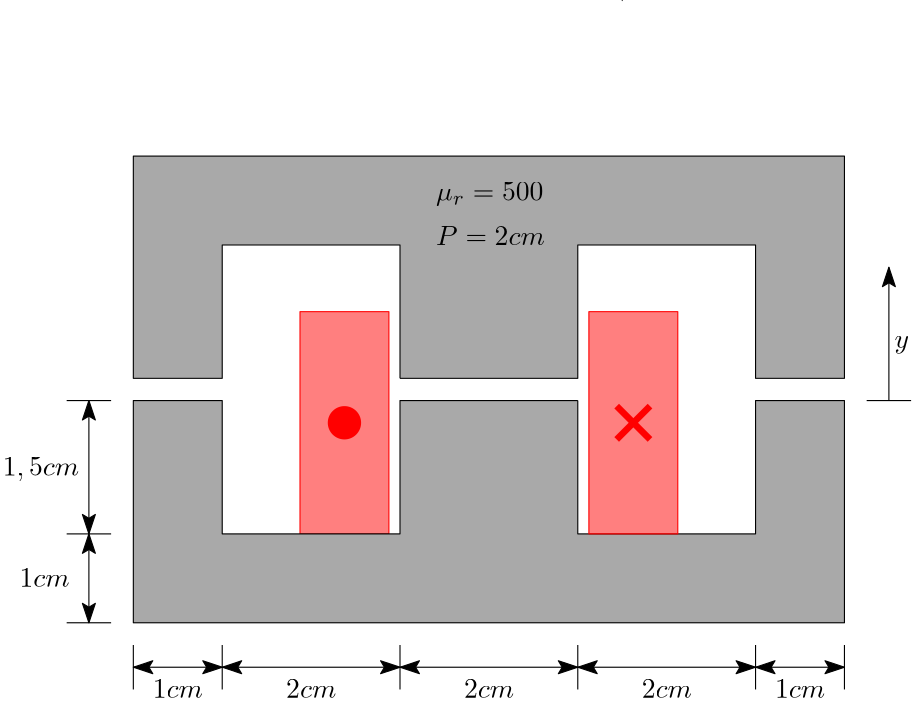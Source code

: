 <?xml version="1.0"?>
<!DOCTYPE ipe SYSTEM "ipe.dtd">
<ipe version="70218" creator="Ipe 7.2.24">
<info created="D:20210901134433" modified="D:20210901134727"/>
<ipestyle name="basic">
<symbol name="arrow/arc(spx)">
<path stroke="sym-stroke" fill="sym-stroke" pen="sym-pen">
0 0 m
-1 0.333 l
-1 -0.333 l
h
</path>
</symbol>
<symbol name="arrow/farc(spx)">
<path stroke="sym-stroke" fill="white" pen="sym-pen">
0 0 m
-1 0.333 l
-1 -0.333 l
h
</path>
</symbol>
<symbol name="arrow/ptarc(spx)">
<path stroke="sym-stroke" fill="sym-stroke" pen="sym-pen">
0 0 m
-1 0.333 l
-0.8 0 l
-1 -0.333 l
h
</path>
</symbol>
<symbol name="arrow/fptarc(spx)">
<path stroke="sym-stroke" fill="white" pen="sym-pen">
0 0 m
-1 0.333 l
-0.8 0 l
-1 -0.333 l
h
</path>
</symbol>
<symbol name="mark/circle(sx)" transformations="translations">
<path fill="sym-stroke">
0.6 0 0 0.6 0 0 e
0.4 0 0 0.4 0 0 e
</path>
</symbol>
<symbol name="mark/disk(sx)" transformations="translations">
<path fill="sym-stroke">
0.6 0 0 0.6 0 0 e
</path>
</symbol>
<symbol name="mark/fdisk(sfx)" transformations="translations">
<group>
<path fill="sym-fill">
0.5 0 0 0.5 0 0 e
</path>
<path fill="sym-stroke" fillrule="eofill">
0.6 0 0 0.6 0 0 e
0.4 0 0 0.4 0 0 e
</path>
</group>
</symbol>
<symbol name="mark/box(sx)" transformations="translations">
<path fill="sym-stroke" fillrule="eofill">
-0.6 -0.6 m
0.6 -0.6 l
0.6 0.6 l
-0.6 0.6 l
h
-0.4 -0.4 m
0.4 -0.4 l
0.4 0.4 l
-0.4 0.4 l
h
</path>
</symbol>
<symbol name="mark/square(sx)" transformations="translations">
<path fill="sym-stroke">
-0.6 -0.6 m
0.6 -0.6 l
0.6 0.6 l
-0.6 0.6 l
h
</path>
</symbol>
<symbol name="mark/fsquare(sfx)" transformations="translations">
<group>
<path fill="sym-fill">
-0.5 -0.5 m
0.5 -0.5 l
0.5 0.5 l
-0.5 0.5 l
h
</path>
<path fill="sym-stroke" fillrule="eofill">
-0.6 -0.6 m
0.6 -0.6 l
0.6 0.6 l
-0.6 0.6 l
h
-0.4 -0.4 m
0.4 -0.4 l
0.4 0.4 l
-0.4 0.4 l
h
</path>
</group>
</symbol>
<symbol name="mark/cross(sx)" transformations="translations">
<group>
<path fill="sym-stroke">
-0.43 -0.57 m
0.57 0.43 l
0.43 0.57 l
-0.57 -0.43 l
h
</path>
<path fill="sym-stroke">
-0.43 0.57 m
0.57 -0.43 l
0.43 -0.57 l
-0.57 0.43 l
h
</path>
</group>
</symbol>
<symbol name="arrow/fnormal(spx)">
<path stroke="sym-stroke" fill="white" pen="sym-pen">
0 0 m
-1 0.333 l
-1 -0.333 l
h
</path>
</symbol>
<symbol name="arrow/pointed(spx)">
<path stroke="sym-stroke" fill="sym-stroke" pen="sym-pen">
0 0 m
-1 0.333 l
-0.8 0 l
-1 -0.333 l
h
</path>
</symbol>
<symbol name="arrow/fpointed(spx)">
<path stroke="sym-stroke" fill="white" pen="sym-pen">
0 0 m
-1 0.333 l
-0.8 0 l
-1 -0.333 l
h
</path>
</symbol>
<symbol name="arrow/linear(spx)">
<path stroke="sym-stroke" pen="sym-pen">
-1 0.333 m
0 0 l
-1 -0.333 l
</path>
</symbol>
<symbol name="arrow/fdouble(spx)">
<path stroke="sym-stroke" fill="white" pen="sym-pen">
0 0 m
-1 0.333 l
-1 -0.333 l
h
-1 0 m
-2 0.333 l
-2 -0.333 l
h
</path>
</symbol>
<symbol name="arrow/double(spx)">
<path stroke="sym-stroke" fill="sym-stroke" pen="sym-pen">
0 0 m
-1 0.333 l
-1 -0.333 l
h
-1 0 m
-2 0.333 l
-2 -0.333 l
h
</path>
</symbol>
<symbol name="arrow/mid-normal(spx)">
<path stroke="sym-stroke" fill="sym-stroke" pen="sym-pen">
0.5 0 m
-0.5 0.333 l
-0.5 -0.333 l
h
</path>
</symbol>
<symbol name="arrow/mid-fnormal(spx)">
<path stroke="sym-stroke" fill="white" pen="sym-pen">
0.5 0 m
-0.5 0.333 l
-0.5 -0.333 l
h
</path>
</symbol>
<symbol name="arrow/mid-pointed(spx)">
<path stroke="sym-stroke" fill="sym-stroke" pen="sym-pen">
0.5 0 m
-0.5 0.333 l
-0.3 0 l
-0.5 -0.333 l
h
</path>
</symbol>
<symbol name="arrow/mid-fpointed(spx)">
<path stroke="sym-stroke" fill="white" pen="sym-pen">
0.5 0 m
-0.5 0.333 l
-0.3 0 l
-0.5 -0.333 l
h
</path>
</symbol>
<symbol name="arrow/mid-double(spx)">
<path stroke="sym-stroke" fill="sym-stroke" pen="sym-pen">
1 0 m
0 0.333 l
0 -0.333 l
h
0 0 m
-1 0.333 l
-1 -0.333 l
h
</path>
</symbol>
<symbol name="arrow/mid-fdouble(spx)">
<path stroke="sym-stroke" fill="white" pen="sym-pen">
1 0 m
0 0.333 l
0 -0.333 l
h
0 0 m
-1 0.333 l
-1 -0.333 l
h
</path>
</symbol>
<anglesize name="22.5 deg" value="22.5"/>
<anglesize name="30 deg" value="30"/>
<anglesize name="45 deg" value="45"/>
<anglesize name="60 deg" value="60"/>
<anglesize name="90 deg" value="90"/>
<arrowsize name="large" value="10"/>
<arrowsize name="small" value="5"/>
<arrowsize name="tiny" value="3"/>
<color name="blue" value="0 0 1"/>
<color name="brown" value="0.647 0.165 0.165"/>
<color name="darkblue" value="0 0 0.545"/>
<color name="darkcyan" value="0 0.545 0.545"/>
<color name="darkgray" value="0.663"/>
<color name="darkgreen" value="0 0.392 0"/>
<color name="darkmagenta" value="0.545 0 0.545"/>
<color name="darkorange" value="1 0.549 0"/>
<color name="darkred" value="0.545 0 0"/>
<color name="gold" value="1 0.843 0"/>
<color name="gray" value="0.745"/>
<color name="green" value="0 1 0"/>
<color name="lightblue" value="0.678 0.847 0.902"/>
<color name="lightcyan" value="0.878 1 1"/>
<color name="lightgray" value="0.827"/>
<color name="lightgreen" value="0.565 0.933 0.565"/>
<color name="lightyellow" value="1 1 0.878"/>
<color name="navy" value="0 0 0.502"/>
<color name="orange" value="1 0.647 0"/>
<color name="pink" value="1 0.753 0.796"/>
<color name="purple" value="0.627 0.125 0.941"/>
<color name="red" value="1 0 0"/>
<color name="seagreen" value="0.18 0.545 0.341"/>
<color name="turquoise" value="0.251 0.878 0.816"/>
<color name="violet" value="0.933 0.51 0.933"/>
<color name="yellow" value="1 1 0"/>
<dashstyle name="dash dot dotted" value="[4 2 1 2 1 2] 0"/>
<dashstyle name="dash dotted" value="[4 2 1 2] 0"/>
<dashstyle name="dashed" value="[4] 0"/>
<dashstyle name="dotted" value="[1 3] 0"/>
<gridsize name="10 pts (~3.5 mm)" value="10"/>
<gridsize name="14 pts (~5 mm)" value="14"/>
<gridsize name="16 pts (~6 mm)" value="16"/>
<gridsize name="20 pts (~7 mm)" value="20"/>
<gridsize name="28 pts (~10 mm)" value="28"/>
<gridsize name="32 pts (~12 mm)" value="32"/>
<gridsize name="4 pts" value="4"/>
<gridsize name="56 pts (~20 mm)" value="56"/>
<gridsize name="8 pts (~3 mm)" value="8"/>
<opacity name="10%" value="0.1"/>
<opacity name="30%" value="0.3"/>
<opacity name="50%" value="0.5"/>
<opacity name="75%" value="0.75"/>
<pen name="fat" value="1.2"/>
<pen name="heavier" value="0.8"/>
<pen name="ultrafat" value="2"/>
<symbolsize name="large" value="5"/>
<symbolsize name="small" value="2"/>
<symbolsize name="tiny" value="1.1"/>
<textsize name="Huge" value="\Huge"/>
<textsize name="LARGE" value="\LARGE"/>
<textsize name="Large" value="\Large"/>
<textsize name="footnote" value="\footnotesize"/>
<textsize name="huge" value="\huge"/>
<textsize name="large" value="\large"/>
<textsize name="small" value="\small"/>
<textsize name="tiny" value="\tiny"/>
<textstyle name="center" begin="\begin{center}" end="\end{center}"/>
<textstyle name="item" begin="\begin{itemize}\item{}" end="\end{itemize}"/>
<textstyle name="itemize" begin="\begin{itemize}" end="\end{itemize}"/>
<tiling name="falling" angle="-60" step="4" width="1"/>
<tiling name="rising" angle="30" step="4" width="1"/>
</ipestyle>
<page>
<layer name="alpha"/>
<view layers="alpha" active="alpha"/>
<path layer="alpha" matrix="1 0 0 1 -32 0" stroke="red" fill="red" opacity="50%" stroke-opacity="opaque">
220 560 m
220 480 l
252 480 l
252 560 l
h
</path>
<path matrix="1 0 0 1 -32 0" stroke="black" cap="1">
336 672 m
336 672 l
</path>
<path matrix="1 0 0 1 -32 0" stroke="black" fill="darkgray">
320 528 m
256 528 l
256 480 l
192 480 l
192 528 l
160 528 l
160 448 l
416 448 l
416 528 l
384 528 l
384 480 l
320 480 l
320 528 l
</path>
<path matrix="-1 0 0 -1 544 1064" stroke="black" fill="darkgray">
320 528 m
256 528 l
256 480 l
192 480 l
192 528 l
160 528 l
160 448 l
416 448 l
416 528 l
384 528 l
384 480 l
320 480 l
320 528 l
</path>
<path matrix="1 0 0 1 72 0" stroke="red" fill="red" opacity="50%" stroke-opacity="opaque">
220 560 m
220 480 l
252 480 l
252 560 l
h
</path>
<use matrix="1 0 0 1 -32 0" name="mark/disk(sx)" pos="236 520" size="10" stroke="red"/>
<use matrix="1 0 0 1 -32 0" name="mark/cross(sx)" pos="340 520" size="12" stroke="red"/>
<path matrix="1 0 0 1 0 8" stroke="black">
128 432 m
128 416 l
</path>
<path matrix="1 0 0 1 0 8" stroke="black">
160 432 m
160 416 l
</path>
<path matrix="1 0 0 1 0 8" stroke="black">
224 432 m
224 416 l
</path>
<path matrix="1 0 0 1 0 8" stroke="black">
288 432 m
288 416 l
</path>
<path matrix="1 0 0 1 0 8" stroke="black">
352 432 m
352 416 l
</path>
<path matrix="1 0 0 1 0 8" stroke="black">
384 432 m
384 416 l
</path>
<path matrix="1 0 0 1 0 8" stroke="black" arrow="ptarc/normal" rarrow="ptarc/normal">
128 424 m
160 424 l
</path>
<path matrix="1 0 0 1 0 8" stroke="black" arrow="ptarc/normal" rarrow="ptarc/normal">
160 424 m
224 424 l
</path>
<path matrix="1 0 0 1 64 8" stroke="black" arrow="ptarc/normal" rarrow="ptarc/normal">
160 424 m
224 424 l
</path>
<path matrix="1 0 0 1 128 8" stroke="black" arrow="ptarc/normal" rarrow="ptarc/normal">
160 424 m
224 424 l
</path>
<path matrix="1 0 0 1 0 8" stroke="black" arrow="ptarc/normal" rarrow="ptarc/normal">
352 424 m
384 424 l
</path>
<text matrix="1 0 0 1 -11 0" transformations="translations" pos="248 600" stroke="black" type="label" width="38.642" height="6.428" depth="1.93" valign="baseline" style="math">\mu_r = 500</text>
<text matrix="1 0 0 1 -11 -16" transformations="translations" pos="248 600" stroke="black" type="label" width="39.103" height="6.808" depth="0" valign="baseline" style="math">P = 2cm</text>
<text matrix="1 0 0 1 -1 -179" transformations="translations" pos="248 600" stroke="black" type="label" width="18.04" height="6.42" depth="0" valign="baseline" style="math">2cm</text>
<text matrix="1 0 0 1 63 -179" transformations="translations" pos="248 600" stroke="black" type="label" width="18.04" height="6.42" depth="0" valign="baseline" style="math">2cm</text>
<text matrix="1 0 0 1 -65 -179" transformations="translations" pos="248 600" stroke="black" type="label" width="18.04" height="6.42" depth="0" valign="baseline" style="math">2cm</text>
<text matrix="1 0 0 1 -113 -179" transformations="translations" pos="248 600" stroke="black" type="label" width="18.04" height="6.42" depth="0" valign="baseline" style="math">1cm</text>
<text matrix="1 0 0 1 111 -179" transformations="translations" pos="248 600" stroke="black" type="label" width="18.04" height="6.42" depth="0" valign="baseline" style="math">1cm</text>
<path matrix="0 1 -1 0 824 144" stroke="black">
384 432 m
384 416 l
</path>
<path stroke="black" rarrow="ptarc/normal">
400 576 m
400 528 l
</path>
<text matrix="1 0 0 1 -6 -5" transformations="translations" pos="408 552" stroke="black" type="label" width="5.242" height="4.297" depth="1.93" valign="baseline" style="math">y</text>
<path matrix="0 1 -1 0 536 320" stroke="black">
128 432 m
128 416 l
</path>
<path matrix="0 1 -1 0 536 352" stroke="black">
128 432 m
128 416 l
</path>
<path matrix="0 1 -1 0 536 400" stroke="black">
128 432 m
128 416 l
</path>
<path matrix="0 1 -1 0 536 320" stroke="black" arrow="ptarc/normal" rarrow="ptarc/normal">
128 424 m
160 424 l
</path>
<path stroke="black" arrow="ptarc/normal" rarrow="ptarc/normal">
112 480 m
112 528 l
</path>
<text matrix="1 0 0 1 -161 -139" transformations="translations" pos="248 600" stroke="black" type="label" width="18.04" height="6.42" depth="0" valign="baseline" style="math">1cm</text>
<text matrix="1 0 0 1 -167 -99" transformations="translations" pos="248 600" stroke="black" type="label" width="27.449" height="6.428" depth="1.93" valign="baseline" style="math">1,5cm</text>
</page>
</ipe>
